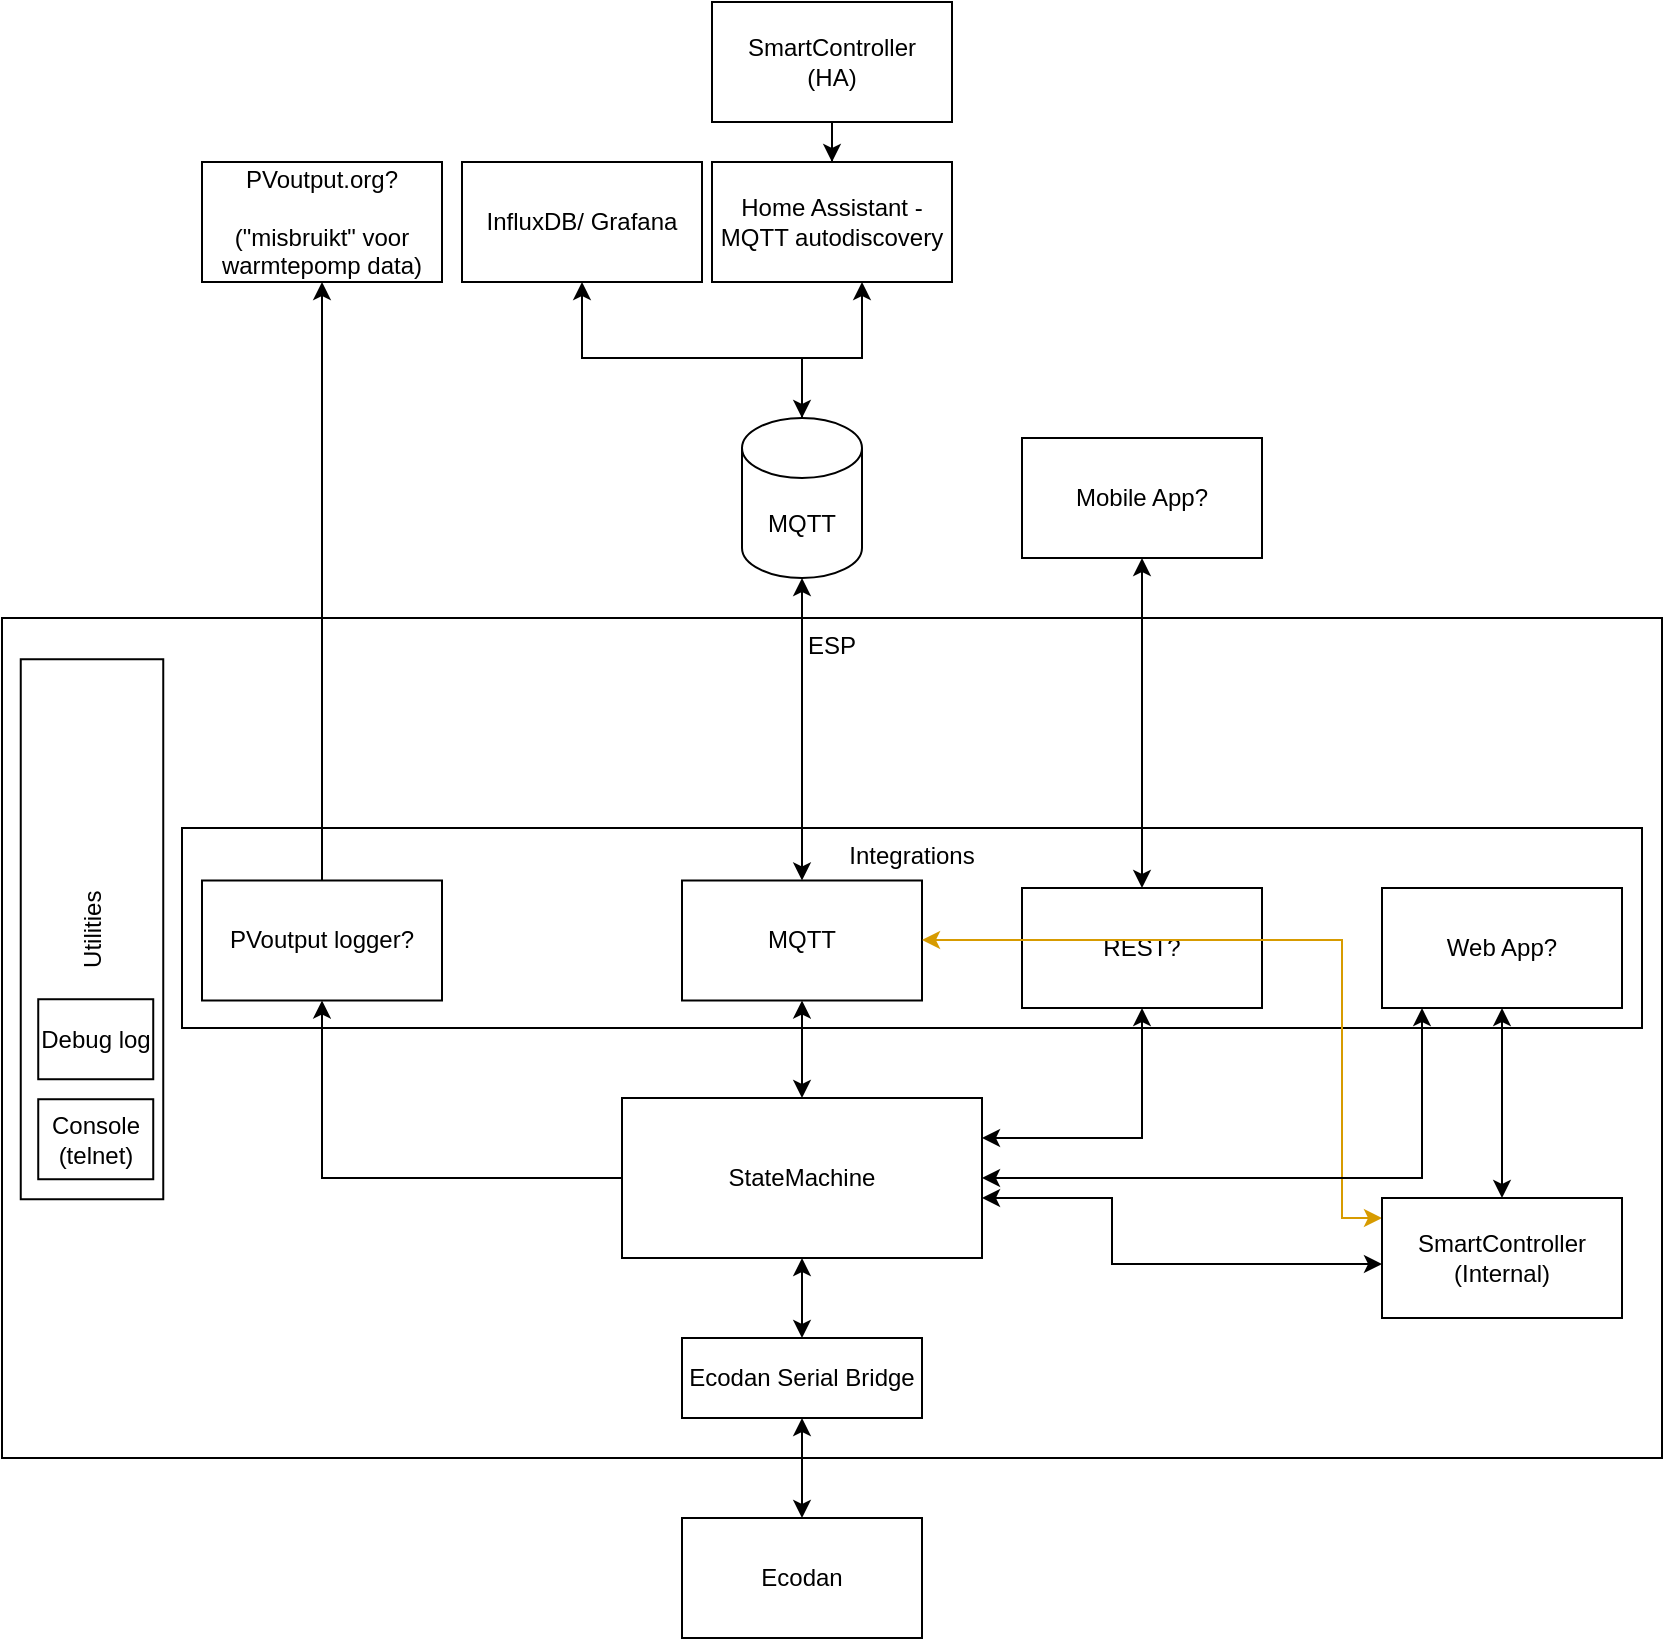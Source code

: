 <mxfile>
    <diagram name="Page-1" id="kCu8spEuouOoqubRH__a">
        <mxGraphModel dx="609" dy="385" grid="1" gridSize="10" guides="1" tooltips="1" connect="1" arrows="1" fold="1" page="1" pageScale="1" pageWidth="850" pageHeight="1100" math="0" shadow="0">
            <root>
                <mxCell id="0"/>
                <mxCell id="1" parent="0"/>
                <mxCell id="Ea4pLo8VuYlLMe_q-YIC-3" value="ESP" style="rounded=0;whiteSpace=wrap;html=1;verticalAlign=top;" parent="1" vertex="1">
                    <mxGeometry x="10" y="420" width="830" height="420" as="geometry"/>
                </mxCell>
                <mxCell id="aAXdhGjUWswuDpSRGmn2-10" value="Utilities" style="rounded=0;whiteSpace=wrap;html=1;rotation=-90;" parent="1" vertex="1">
                    <mxGeometry x="-80" y="540" width="270" height="71.25" as="geometry"/>
                </mxCell>
                <mxCell id="Ea4pLo8VuYlLMe_q-YIC-12" value="Integrations" style="rounded=0;whiteSpace=wrap;html=1;verticalAlign=top;" parent="1" vertex="1">
                    <mxGeometry x="100" y="525" width="730" height="100" as="geometry"/>
                </mxCell>
                <mxCell id="Ea4pLo8VuYlLMe_q-YIC-2" value="Ecodan" style="rounded=0;whiteSpace=wrap;html=1;" parent="1" vertex="1">
                    <mxGeometry x="350" y="870" width="120" height="60" as="geometry"/>
                </mxCell>
                <mxCell id="MynGY84Yjb9-_IulCcOY-10" style="edgeStyle=orthogonalEdgeStyle;rounded=0;orthogonalLoop=1;jettySize=auto;html=1;entryX=0.5;entryY=0;entryDx=0;entryDy=0;startArrow=classic;startFill=1;" parent="1" source="Ea4pLo8VuYlLMe_q-YIC-4" target="Ea4pLo8VuYlLMe_q-YIC-2" edge="1">
                    <mxGeometry relative="1" as="geometry"/>
                </mxCell>
                <mxCell id="Ea4pLo8VuYlLMe_q-YIC-4" value="Ecodan Serial Bridge" style="rounded=0;whiteSpace=wrap;html=1;" parent="1" vertex="1">
                    <mxGeometry x="350" y="780" width="120" height="40" as="geometry"/>
                </mxCell>
                <mxCell id="MynGY84Yjb9-_IulCcOY-5" style="edgeStyle=orthogonalEdgeStyle;rounded=0;orthogonalLoop=1;jettySize=auto;html=1;startArrow=classic;startFill=1;exitX=0.5;exitY=0;exitDx=0;exitDy=0;exitPerimeter=0;" parent="1" source="2" target="Ea4pLo8VuYlLMe_q-YIC-11" edge="1">
                    <mxGeometry relative="1" as="geometry">
                        <Array as="points">
                            <mxPoint x="410" y="290"/>
                            <mxPoint x="440" y="290"/>
                        </Array>
                    </mxGeometry>
                </mxCell>
                <mxCell id="MynGY84Yjb9-_IulCcOY-6" style="edgeStyle=orthogonalEdgeStyle;rounded=0;orthogonalLoop=1;jettySize=auto;html=1;startArrow=classic;startFill=1;exitX=0.5;exitY=0;exitDx=0;exitDy=0;exitPerimeter=0;" parent="1" source="2" target="aAXdhGjUWswuDpSRGmn2-1" edge="1">
                    <mxGeometry relative="1" as="geometry">
                        <Array as="points">
                            <mxPoint x="420" y="330"/>
                            <mxPoint x="420" y="370"/>
                            <mxPoint x="410" y="370"/>
                            <mxPoint x="410" y="290"/>
                            <mxPoint x="300" y="290"/>
                        </Array>
                    </mxGeometry>
                </mxCell>
                <mxCell id="Ea4pLo8VuYlLMe_q-YIC-5" value="MQTT" style="rounded=0;whiteSpace=wrap;html=1;" parent="1" vertex="1">
                    <mxGeometry x="350" y="551.25" width="120" height="60" as="geometry"/>
                </mxCell>
                <mxCell id="Ea4pLo8VuYlLMe_q-YIC-7" value="REST?" style="rounded=0;whiteSpace=wrap;html=1;" parent="1" vertex="1">
                    <mxGeometry x="520" y="555" width="120" height="60" as="geometry"/>
                </mxCell>
                <mxCell id="MynGY84Yjb9-_IulCcOY-18" style="edgeStyle=orthogonalEdgeStyle;rounded=0;orthogonalLoop=1;jettySize=auto;html=1;startArrow=classic;startFill=1;" parent="1" source="Ea4pLo8VuYlLMe_q-YIC-8" target="aAXdhGjUWswuDpSRGmn2-13" edge="1">
                    <mxGeometry relative="1" as="geometry">
                        <Array as="points">
                            <mxPoint x="565" y="743"/>
                            <mxPoint x="565" y="710"/>
                        </Array>
                    </mxGeometry>
                </mxCell>
                <mxCell id="MynGY84Yjb9-_IulCcOY-20" style="edgeStyle=orthogonalEdgeStyle;rounded=0;orthogonalLoop=1;jettySize=auto;html=1;fillColor=#ffe6cc;strokeColor=#d79b00;startArrow=classic;startFill=1;" parent="1" source="Ea4pLo8VuYlLMe_q-YIC-8" target="Ea4pLo8VuYlLMe_q-YIC-5" edge="1">
                    <mxGeometry relative="1" as="geometry">
                        <Array as="points">
                            <mxPoint x="680" y="720"/>
                            <mxPoint x="680" y="581"/>
                        </Array>
                    </mxGeometry>
                </mxCell>
                <mxCell id="Ea4pLo8VuYlLMe_q-YIC-8" value="SmartController&lt;br&gt;(Internal)" style="rounded=0;whiteSpace=wrap;html=1;" parent="1" vertex="1">
                    <mxGeometry x="700" y="710" width="120" height="60" as="geometry"/>
                </mxCell>
                <mxCell id="Ea4pLo8VuYlLMe_q-YIC-11" value="Home Assistant - MQTT autodiscovery" style="rounded=0;whiteSpace=wrap;html=1;" parent="1" vertex="1">
                    <mxGeometry x="365" y="192" width="120" height="60" as="geometry"/>
                </mxCell>
                <mxCell id="MynGY84Yjb9-_IulCcOY-3" style="edgeStyle=orthogonalEdgeStyle;rounded=0;orthogonalLoop=1;jettySize=auto;html=1;entryX=0.5;entryY=0;entryDx=0;entryDy=0;startArrow=classic;startFill=1;" parent="1" source="Ea4pLo8VuYlLMe_q-YIC-15" target="Ea4pLo8VuYlLMe_q-YIC-7" edge="1">
                    <mxGeometry relative="1" as="geometry">
                        <Array as="points">
                            <mxPoint x="580" y="410"/>
                            <mxPoint x="580" y="410"/>
                        </Array>
                    </mxGeometry>
                </mxCell>
                <mxCell id="Ea4pLo8VuYlLMe_q-YIC-15" value="Mobile App?" style="rounded=0;whiteSpace=wrap;html=1;" parent="1" vertex="1">
                    <mxGeometry x="520" y="330" width="120" height="60" as="geometry"/>
                </mxCell>
                <mxCell id="aAXdhGjUWswuDpSRGmn2-1" value="InfluxDB/ Grafana" style="rounded=0;whiteSpace=wrap;html=1;" parent="1" vertex="1">
                    <mxGeometry x="240" y="192" width="120" height="60" as="geometry"/>
                </mxCell>
                <mxCell id="MynGY84Yjb9-_IulCcOY-8" style="edgeStyle=orthogonalEdgeStyle;rounded=0;orthogonalLoop=1;jettySize=auto;html=1;entryX=1;entryY=0.5;entryDx=0;entryDy=0;startArrow=classic;startFill=1;" parent="1" source="aAXdhGjUWswuDpSRGmn2-4" target="aAXdhGjUWswuDpSRGmn2-13" edge="1">
                    <mxGeometry relative="1" as="geometry">
                        <Array as="points">
                            <mxPoint x="720" y="700"/>
                        </Array>
                    </mxGeometry>
                </mxCell>
                <mxCell id="MynGY84Yjb9-_IulCcOY-19" style="edgeStyle=orthogonalEdgeStyle;rounded=0;orthogonalLoop=1;jettySize=auto;html=1;startArrow=classic;startFill=1;" parent="1" source="aAXdhGjUWswuDpSRGmn2-4" target="Ea4pLo8VuYlLMe_q-YIC-8" edge="1">
                    <mxGeometry relative="1" as="geometry"/>
                </mxCell>
                <mxCell id="aAXdhGjUWswuDpSRGmn2-4" value="Web App?" style="rounded=0;whiteSpace=wrap;html=1;" parent="1" vertex="1">
                    <mxGeometry x="700" y="555" width="120" height="60" as="geometry"/>
                </mxCell>
                <mxCell id="aAXdhGjUWswuDpSRGmn2-5" value="Console (telnet)" style="rounded=0;whiteSpace=wrap;html=1;" parent="1" vertex="1">
                    <mxGeometry x="28.12" y="660.62" width="57.5" height="40" as="geometry"/>
                </mxCell>
                <mxCell id="aAXdhGjUWswuDpSRGmn2-7" value="PVoutput.org?&lt;br&gt;&lt;br&gt;(&quot;misbruikt&quot; voor warmtepomp data)" style="rounded=0;whiteSpace=wrap;html=1;" parent="1" vertex="1">
                    <mxGeometry x="110" y="192" width="120" height="60" as="geometry"/>
                </mxCell>
                <mxCell id="MynGY84Yjb9-_IulCcOY-4" style="edgeStyle=orthogonalEdgeStyle;rounded=0;orthogonalLoop=1;jettySize=auto;html=1;entryX=0.5;entryY=1;entryDx=0;entryDy=0;" parent="1" source="aAXdhGjUWswuDpSRGmn2-8" target="aAXdhGjUWswuDpSRGmn2-7" edge="1">
                    <mxGeometry relative="1" as="geometry"/>
                </mxCell>
                <mxCell id="aAXdhGjUWswuDpSRGmn2-8" value="PVoutput logger?" style="rounded=0;whiteSpace=wrap;html=1;" parent="1" vertex="1">
                    <mxGeometry x="110" y="551.25" width="120" height="60" as="geometry"/>
                </mxCell>
                <mxCell id="aAXdhGjUWswuDpSRGmn2-12" value="Debug log" style="rounded=0;whiteSpace=wrap;html=1;" parent="1" vertex="1">
                    <mxGeometry x="28.12" y="610.62" width="57.5" height="40" as="geometry"/>
                </mxCell>
                <mxCell id="MynGY84Yjb9-_IulCcOY-9" style="edgeStyle=orthogonalEdgeStyle;rounded=0;orthogonalLoop=1;jettySize=auto;html=1;startArrow=classic;startFill=1;" parent="1" source="aAXdhGjUWswuDpSRGmn2-13" target="Ea4pLo8VuYlLMe_q-YIC-4" edge="1">
                    <mxGeometry relative="1" as="geometry"/>
                </mxCell>
                <mxCell id="MynGY84Yjb9-_IulCcOY-11" style="edgeStyle=orthogonalEdgeStyle;rounded=0;orthogonalLoop=1;jettySize=auto;html=1;entryX=0.5;entryY=1;entryDx=0;entryDy=0;" parent="1" source="aAXdhGjUWswuDpSRGmn2-13" target="aAXdhGjUWswuDpSRGmn2-8" edge="1">
                    <mxGeometry relative="1" as="geometry"/>
                </mxCell>
                <mxCell id="MynGY84Yjb9-_IulCcOY-12" style="edgeStyle=orthogonalEdgeStyle;rounded=0;orthogonalLoop=1;jettySize=auto;html=1;entryX=0.5;entryY=1;entryDx=0;entryDy=0;startArrow=classic;startFill=1;" parent="1" source="aAXdhGjUWswuDpSRGmn2-13" target="Ea4pLo8VuYlLMe_q-YIC-5" edge="1">
                    <mxGeometry relative="1" as="geometry"/>
                </mxCell>
                <mxCell id="MynGY84Yjb9-_IulCcOY-14" style="edgeStyle=orthogonalEdgeStyle;rounded=0;orthogonalLoop=1;jettySize=auto;html=1;exitX=0.5;exitY=1;exitDx=0;exitDy=0;startArrow=classic;startFill=1;" parent="1" source="Ea4pLo8VuYlLMe_q-YIC-7" target="aAXdhGjUWswuDpSRGmn2-13" edge="1">
                    <mxGeometry relative="1" as="geometry">
                        <Array as="points">
                            <mxPoint x="580" y="680"/>
                        </Array>
                    </mxGeometry>
                </mxCell>
                <mxCell id="aAXdhGjUWswuDpSRGmn2-13" value="StateMachine" style="rounded=0;whiteSpace=wrap;html=1;" parent="1" vertex="1">
                    <mxGeometry x="320" y="660" width="180" height="80" as="geometry"/>
                </mxCell>
                <mxCell id="MynGY84Yjb9-_IulCcOY-17" style="edgeStyle=orthogonalEdgeStyle;rounded=0;orthogonalLoop=1;jettySize=auto;html=1;" parent="1" source="MynGY84Yjb9-_IulCcOY-16" target="Ea4pLo8VuYlLMe_q-YIC-11" edge="1">
                    <mxGeometry relative="1" as="geometry"/>
                </mxCell>
                <mxCell id="MynGY84Yjb9-_IulCcOY-16" value="SmartController&lt;br&gt;(HA)" style="rounded=0;whiteSpace=wrap;html=1;" parent="1" vertex="1">
                    <mxGeometry x="365" y="112" width="120" height="60" as="geometry"/>
                </mxCell>
                <mxCell id="2" value="MQTT" style="shape=cylinder3;whiteSpace=wrap;html=1;boundedLbl=1;backgroundOutline=1;size=15;" vertex="1" parent="1">
                    <mxGeometry x="380" y="320" width="60" height="80" as="geometry"/>
                </mxCell>
                <mxCell id="3" style="edgeStyle=orthogonalEdgeStyle;rounded=0;orthogonalLoop=1;jettySize=auto;html=1;startArrow=classic;startFill=1;exitX=0.5;exitY=1;exitDx=0;exitDy=0;exitPerimeter=0;entryX=0.5;entryY=0;entryDx=0;entryDy=0;" edge="1" parent="1" source="2" target="Ea4pLo8VuYlLMe_q-YIC-5">
                    <mxGeometry relative="1" as="geometry">
                        <Array as="points">
                            <mxPoint x="410" y="520"/>
                            <mxPoint x="410" y="520"/>
                        </Array>
                        <mxPoint x="580" y="390" as="sourcePoint"/>
                        <mxPoint x="420" y="550" as="targetPoint"/>
                    </mxGeometry>
                </mxCell>
            </root>
        </mxGraphModel>
    </diagram>
</mxfile>